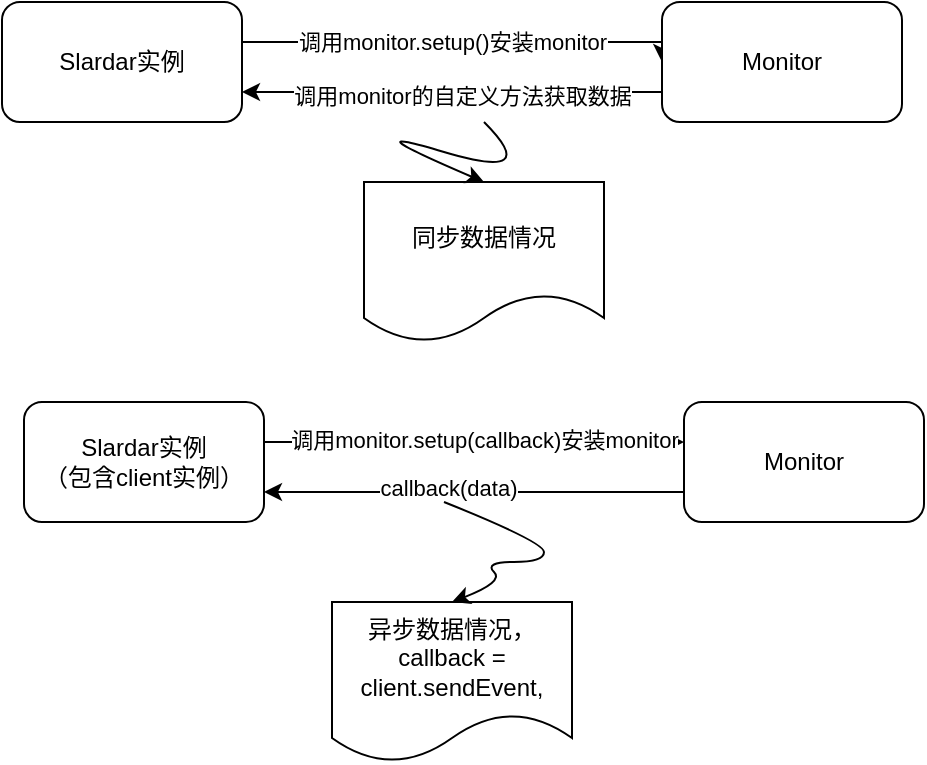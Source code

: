 <mxfile version="13.6.5" type="github">
  <diagram id="C5RBs43oDa-KdzZeNtuy" name="Page-1">
    <mxGraphModel dx="2066" dy="1131" grid="1" gridSize="10" guides="1" tooltips="1" connect="1" arrows="1" fold="1" page="1" pageScale="1" pageWidth="827" pageHeight="1169" math="0" shadow="0">
      <root>
        <mxCell id="WIyWlLk6GJQsqaUBKTNV-0" />
        <mxCell id="WIyWlLk6GJQsqaUBKTNV-1" parent="WIyWlLk6GJQsqaUBKTNV-0" />
        <mxCell id="iQLolLVxjONEsHXGhb9Q-1" style="edgeStyle=orthogonalEdgeStyle;rounded=0;orthogonalLoop=1;jettySize=auto;html=1;exitX=1;exitY=0.5;exitDx=0;exitDy=0;" edge="1" parent="WIyWlLk6GJQsqaUBKTNV-1" source="iQLolLVxjONEsHXGhb9Q-0" target="iQLolLVxjONEsHXGhb9Q-2">
          <mxGeometry relative="1" as="geometry">
            <mxPoint x="610" y="620" as="targetPoint" />
            <Array as="points">
              <mxPoint x="380" y="610" />
            </Array>
          </mxGeometry>
        </mxCell>
        <mxCell id="iQLolLVxjONEsHXGhb9Q-4" value="调用monitor.setup(callback)安装monitor" style="edgeLabel;html=1;align=center;verticalAlign=middle;resizable=0;points=[];" vertex="1" connectable="0" parent="iQLolLVxjONEsHXGhb9Q-1">
          <mxGeometry x="0.278" y="1" relative="1" as="geometry">
            <mxPoint x="-21" as="offset" />
          </mxGeometry>
        </mxCell>
        <mxCell id="iQLolLVxjONEsHXGhb9Q-0" value="Slardar实例&lt;br&gt;（包含client实例）" style="rounded=1;whiteSpace=wrap;html=1;" vertex="1" parent="WIyWlLk6GJQsqaUBKTNV-1">
          <mxGeometry x="260" y="590" width="120" height="60" as="geometry" />
        </mxCell>
        <mxCell id="iQLolLVxjONEsHXGhb9Q-2" value="Monitor" style="rounded=1;whiteSpace=wrap;html=1;" vertex="1" parent="WIyWlLk6GJQsqaUBKTNV-1">
          <mxGeometry x="590" y="590" width="120" height="60" as="geometry" />
        </mxCell>
        <mxCell id="iQLolLVxjONEsHXGhb9Q-3" value="" style="endArrow=classic;html=1;exitX=0;exitY=0.75;exitDx=0;exitDy=0;entryX=1;entryY=0.75;entryDx=0;entryDy=0;" edge="1" parent="WIyWlLk6GJQsqaUBKTNV-1" source="iQLolLVxjONEsHXGhb9Q-2" target="iQLolLVxjONEsHXGhb9Q-0">
          <mxGeometry width="50" height="50" relative="1" as="geometry">
            <mxPoint x="390" y="600" as="sourcePoint" />
            <mxPoint x="440" y="550" as="targetPoint" />
          </mxGeometry>
        </mxCell>
        <mxCell id="iQLolLVxjONEsHXGhb9Q-5" value="callback(data)" style="edgeLabel;html=1;align=center;verticalAlign=middle;resizable=0;points=[];" vertex="1" connectable="0" parent="iQLolLVxjONEsHXGhb9Q-3">
          <mxGeometry x="0.128" y="-2" relative="1" as="geometry">
            <mxPoint as="offset" />
          </mxGeometry>
        </mxCell>
        <mxCell id="iQLolLVxjONEsHXGhb9Q-6" value="异步数据情况，callback = client.sendEvent," style="shape=document;whiteSpace=wrap;html=1;boundedLbl=1;" vertex="1" parent="WIyWlLk6GJQsqaUBKTNV-1">
          <mxGeometry x="414" y="690" width="120" height="80" as="geometry" />
        </mxCell>
        <mxCell id="iQLolLVxjONEsHXGhb9Q-9" value="" style="curved=1;endArrow=classic;html=1;entryX=0.5;entryY=0;entryDx=0;entryDy=0;" edge="1" parent="WIyWlLk6GJQsqaUBKTNV-1" target="iQLolLVxjONEsHXGhb9Q-6">
          <mxGeometry width="50" height="50" relative="1" as="geometry">
            <mxPoint x="470" y="640" as="sourcePoint" />
            <mxPoint x="440" y="520" as="targetPoint" />
            <Array as="points">
              <mxPoint x="520" y="660" />
              <mxPoint x="520" y="670" />
              <mxPoint x="490" y="670" />
              <mxPoint x="500" y="680" />
            </Array>
          </mxGeometry>
        </mxCell>
        <mxCell id="iQLolLVxjONEsHXGhb9Q-12" value="调用monitor.setup()安装monitor" style="edgeStyle=orthogonalEdgeStyle;rounded=0;orthogonalLoop=1;jettySize=auto;html=1;exitX=1;exitY=0.5;exitDx=0;exitDy=0;entryX=0;entryY=0.5;entryDx=0;entryDy=0;" edge="1" parent="WIyWlLk6GJQsqaUBKTNV-1" source="iQLolLVxjONEsHXGhb9Q-10" target="iQLolLVxjONEsHXGhb9Q-11">
          <mxGeometry relative="1" as="geometry">
            <Array as="points">
              <mxPoint x="369" y="410" />
              <mxPoint x="579" y="410" />
            </Array>
          </mxGeometry>
        </mxCell>
        <mxCell id="iQLolLVxjONEsHXGhb9Q-10" value="Slardar实例" style="rounded=1;whiteSpace=wrap;html=1;" vertex="1" parent="WIyWlLk6GJQsqaUBKTNV-1">
          <mxGeometry x="249" y="390" width="120" height="60" as="geometry" />
        </mxCell>
        <mxCell id="iQLolLVxjONEsHXGhb9Q-11" value="Monitor" style="rounded=1;whiteSpace=wrap;html=1;" vertex="1" parent="WIyWlLk6GJQsqaUBKTNV-1">
          <mxGeometry x="579" y="390" width="120" height="60" as="geometry" />
        </mxCell>
        <mxCell id="iQLolLVxjONEsHXGhb9Q-13" value="" style="endArrow=classic;html=1;exitX=0;exitY=0.75;exitDx=0;exitDy=0;entryX=1;entryY=0.75;entryDx=0;entryDy=0;" edge="1" parent="WIyWlLk6GJQsqaUBKTNV-1" source="iQLolLVxjONEsHXGhb9Q-11" target="iQLolLVxjONEsHXGhb9Q-10">
          <mxGeometry width="50" height="50" relative="1" as="geometry">
            <mxPoint x="379" y="510" as="sourcePoint" />
            <mxPoint x="429" y="460" as="targetPoint" />
          </mxGeometry>
        </mxCell>
        <mxCell id="iQLolLVxjONEsHXGhb9Q-16" value="调用monitor的自定义方法获取数据" style="edgeLabel;html=1;align=center;verticalAlign=middle;resizable=0;points=[];" vertex="1" connectable="0" parent="iQLolLVxjONEsHXGhb9Q-13">
          <mxGeometry x="0.2" y="2" relative="1" as="geometry">
            <mxPoint x="26" as="offset" />
          </mxGeometry>
        </mxCell>
        <mxCell id="iQLolLVxjONEsHXGhb9Q-17" value="同步数据情况" style="shape=document;whiteSpace=wrap;html=1;boundedLbl=1;" vertex="1" parent="WIyWlLk6GJQsqaUBKTNV-1">
          <mxGeometry x="430" y="480" width="120" height="80" as="geometry" />
        </mxCell>
        <mxCell id="iQLolLVxjONEsHXGhb9Q-18" value="" style="curved=1;endArrow=classic;html=1;entryX=0.5;entryY=0;entryDx=0;entryDy=0;" edge="1" parent="WIyWlLk6GJQsqaUBKTNV-1" target="iQLolLVxjONEsHXGhb9Q-17">
          <mxGeometry width="50" height="50" relative="1" as="geometry">
            <mxPoint x="490" y="450" as="sourcePoint" />
            <mxPoint x="440" y="520" as="targetPoint" />
            <Array as="points">
              <mxPoint x="520" y="480" />
              <mxPoint x="420" y="450" />
            </Array>
          </mxGeometry>
        </mxCell>
      </root>
    </mxGraphModel>
  </diagram>
</mxfile>
